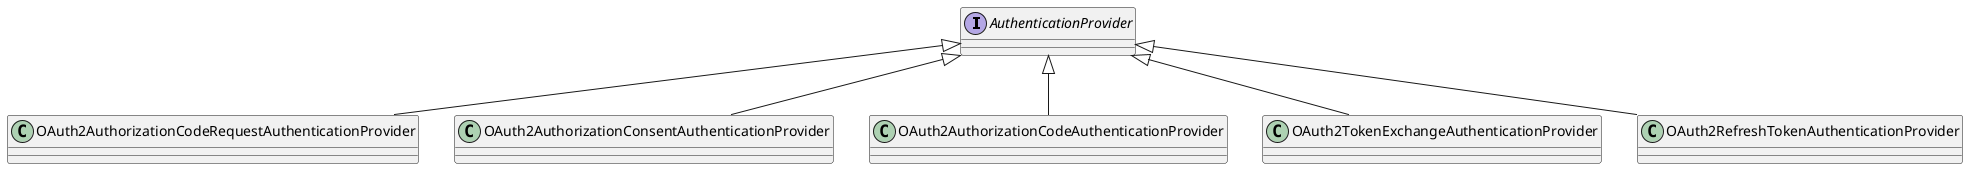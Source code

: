 @startuml
'https://plantuml.com/class-diagram


interface AuthenticationProvider
class OAuth2AuthorizationCodeRequestAuthenticationProvider
class OAuth2AuthorizationConsentAuthenticationProvider
class OAuth2AuthorizationCodeAuthenticationProvider
class OAuth2TokenExchangeAuthenticationProvider
class OAuth2RefreshTokenAuthenticationProvider

AuthenticationProvider <|-- OAuth2AuthorizationCodeRequestAuthenticationProvider
AuthenticationProvider <|-- OAuth2AuthorizationConsentAuthenticationProvider
AuthenticationProvider <|-- OAuth2AuthorizationCodeAuthenticationProvider
AuthenticationProvider <|-- OAuth2TokenExchangeAuthenticationProvider
AuthenticationProvider <|-- OAuth2RefreshTokenAuthenticationProvider


@enduml